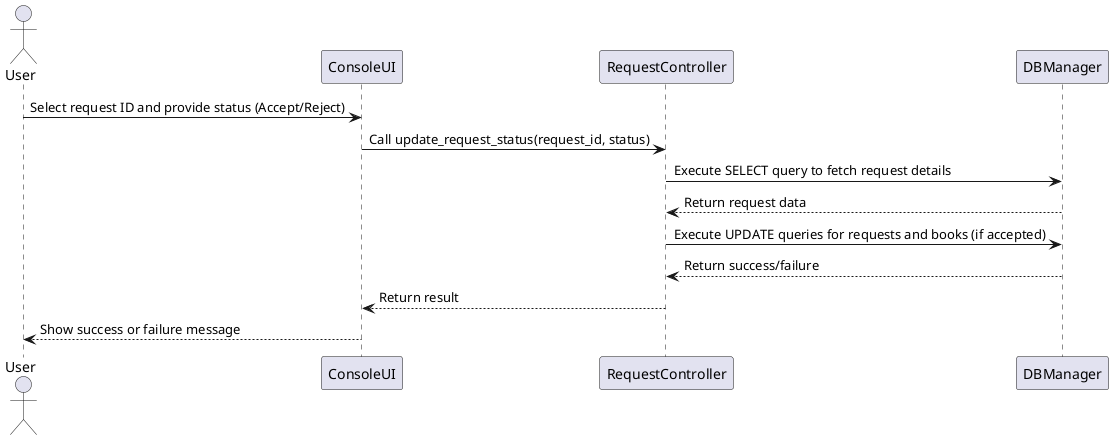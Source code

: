 @startuml
actor User as U
participant ConsoleUI as UI
participant RequestController as RC
participant DBManager as DB

U -> UI: Select request ID and provide status (Accept/Reject)
UI -> RC: Call update_request_status(request_id, status)
RC -> DB: Execute SELECT query to fetch request details
DB --> RC: Return request data
RC -> DB: Execute UPDATE queries for requests and books (if accepted)
DB --> RC: Return success/failure
RC --> UI: Return result
UI --> U: Show success or failure message
@enduml
